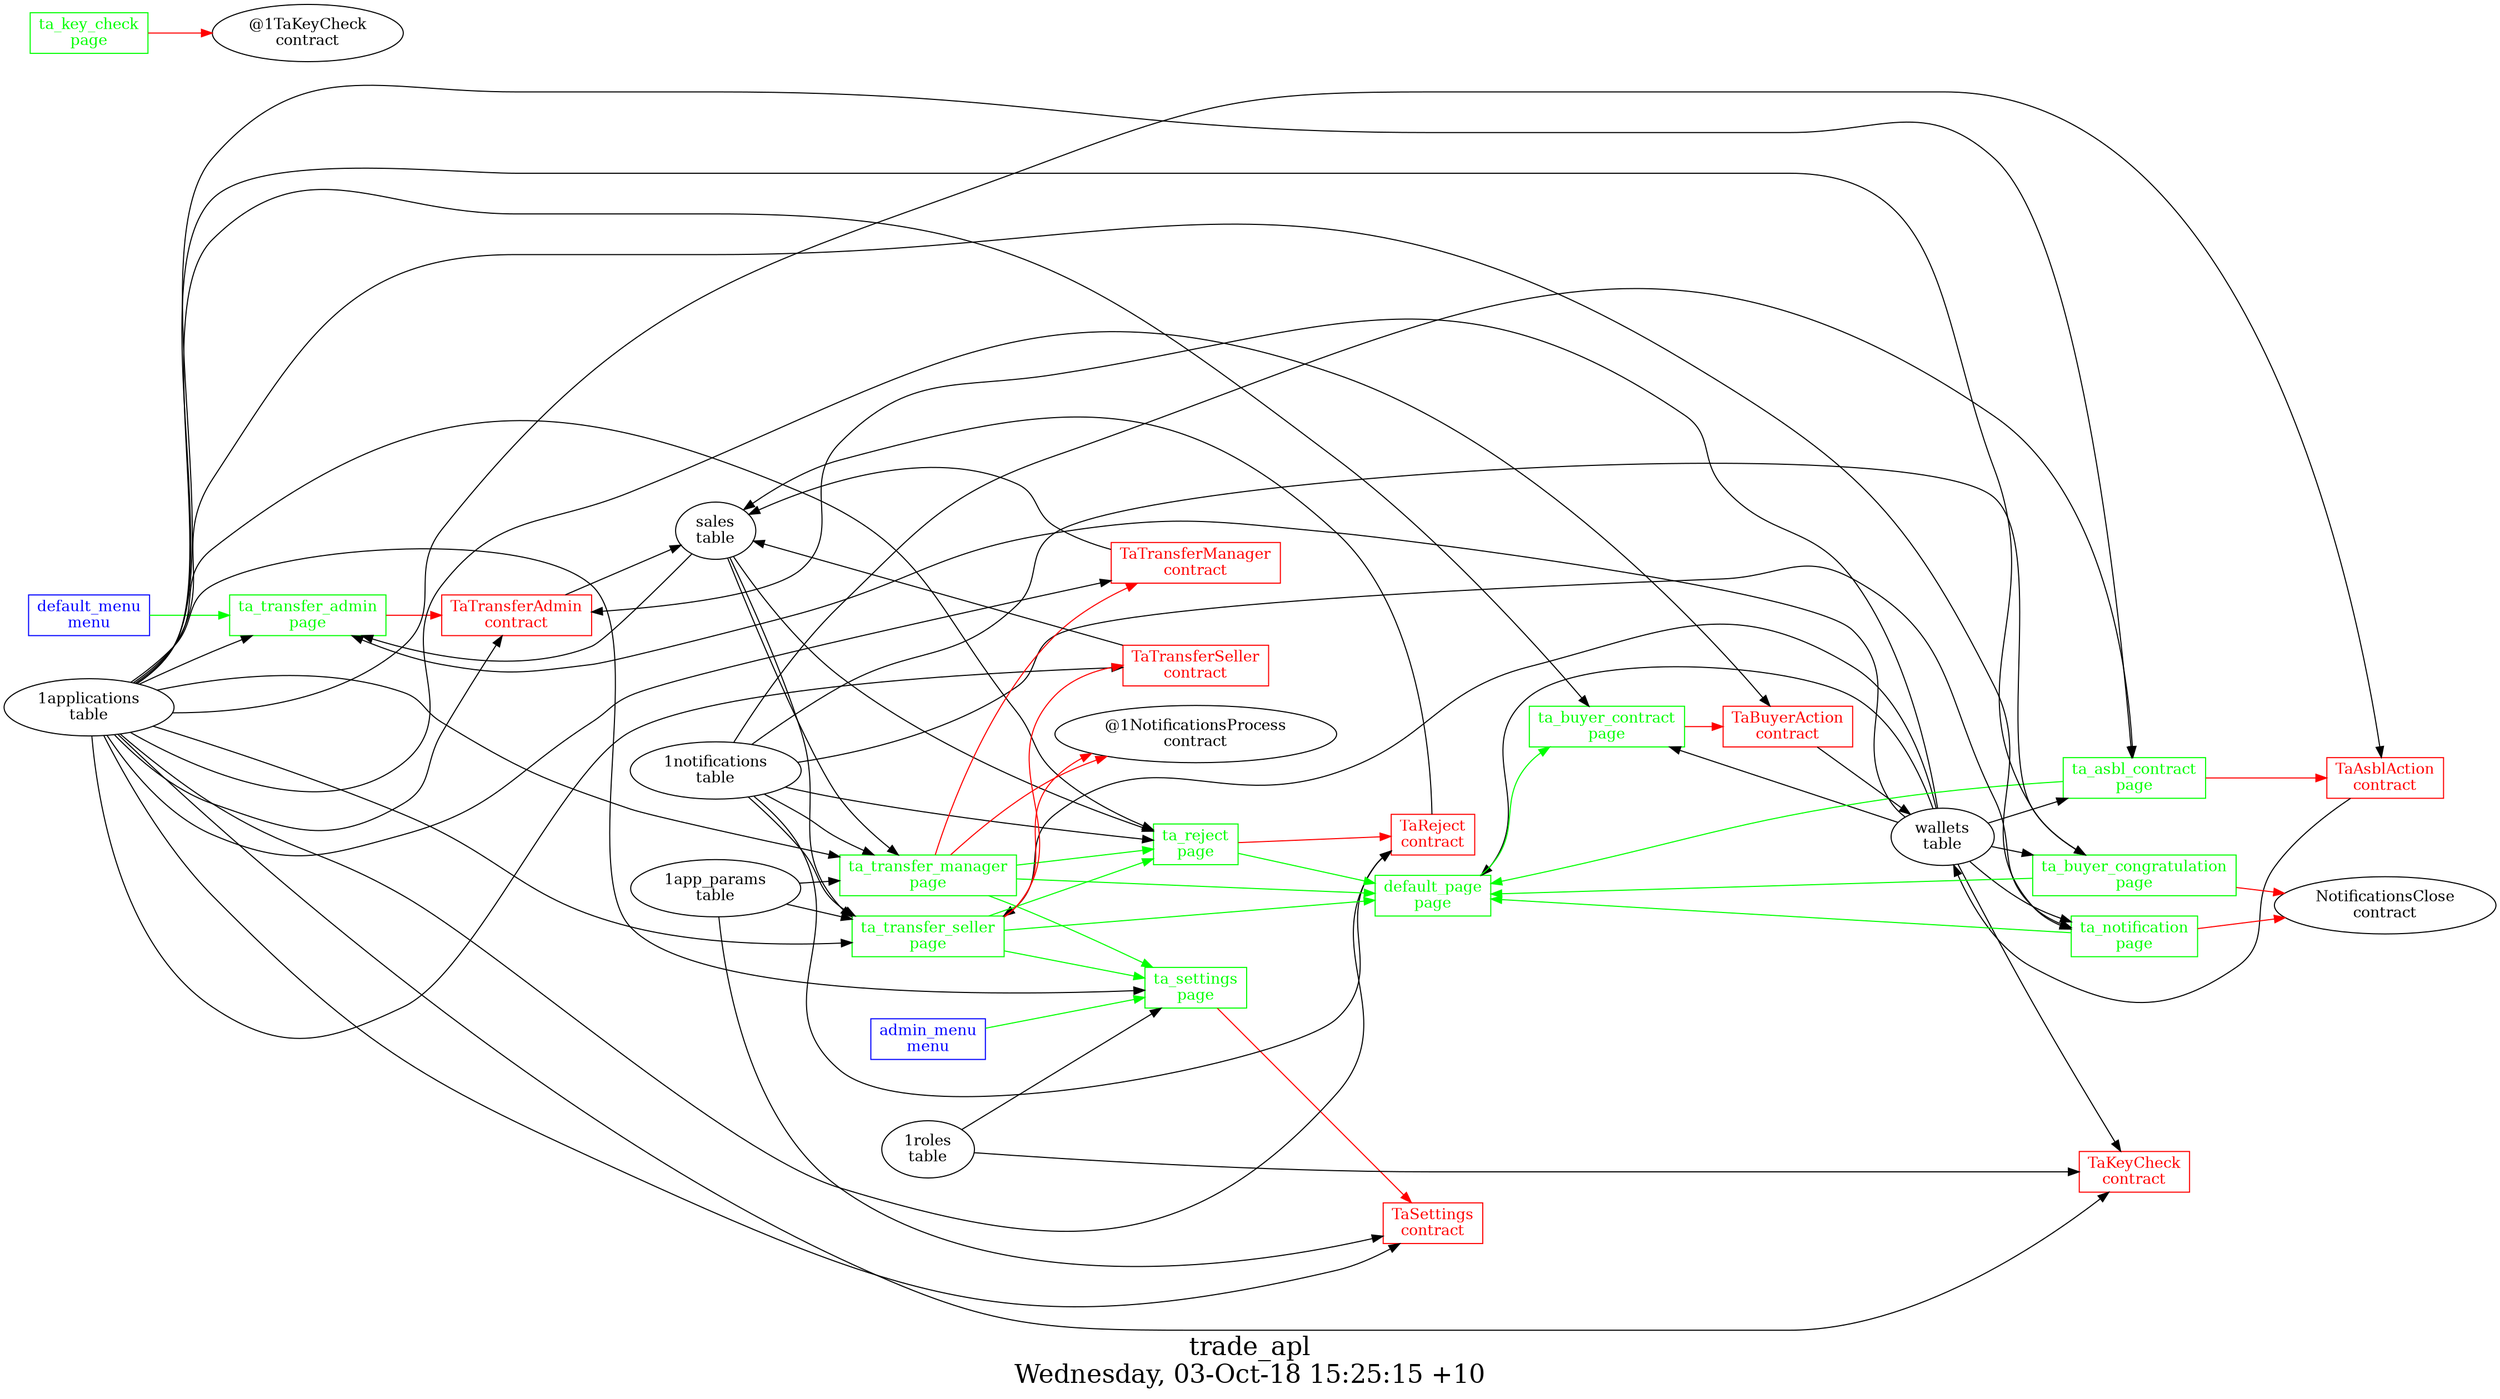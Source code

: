 digraph G {
fontsize="24";
label="trade_apl\nWednesday, 03-Oct-18 15:25:15 +10";
nojustify=true;
ordering=out;
rankdir=LR;
size="30";
"admin_menu\nmenu" -> "ta_settings\npage"  [ color=green ]
"admin_menu\nmenu" [color=blue, fontcolor=blue, group=menus, shape=record];
"default_menu\nmenu" -> "ta_transfer_admin\npage"  [ color=green ]
"default_menu\nmenu" [color=blue, fontcolor=blue, group=menus, shape=record];
"wallets\ntable" -> "default_page\npage"
"default_page\npage" -> "ta_buyer_contract\npage"  [ color=green ]
"default_page\npage" [color=green, fontcolor=green, group=pages, shape=record];
"ta_asbl_contract\npage" -> "TaAsblAction\ncontract"  [ color=red ]
"1applications\ntable" -> "ta_asbl_contract\npage"
"1notifications\ntable" -> "ta_asbl_contract\npage"
"wallets\ntable" -> "ta_asbl_contract\npage"
"ta_asbl_contract\npage" -> "default_page\npage"  [ color=green ]
"ta_asbl_contract\npage" [color=green, fontcolor=green, group=pages, shape=record];
"ta_buyer_congratulation\npage" -> "NotificationsClose\ncontract"  [ color=red ]
"1applications\ntable" -> "ta_buyer_congratulation\npage"
"1notifications\ntable" -> "ta_buyer_congratulation\npage"
"wallets\ntable" -> "ta_buyer_congratulation\npage"
"ta_buyer_congratulation\npage" -> "default_page\npage"  [ color=green ]
"ta_buyer_congratulation\npage" [color=green, fontcolor=green, group=pages, shape=record];
"ta_buyer_contract\npage" -> "TaBuyerAction\ncontract"  [ color=red ]
"1applications\ntable" -> "ta_buyer_contract\npage"
"wallets\ntable" -> "ta_buyer_contract\npage"
"ta_buyer_contract\npage" [color=green, fontcolor=green, group=pages, shape=record];
"ta_key_check\npage" -> "@1TaKeyCheck\ncontract"  [ color=red ]
"ta_key_check\npage" [color=green, fontcolor=green, group=pages, shape=record];
"ta_notification\npage" -> "NotificationsClose\ncontract"  [ color=red ]
"1applications\ntable" -> "ta_notification\npage"
"1notifications\ntable" -> "ta_notification\npage"
"wallets\ntable" -> "ta_notification\npage"
"ta_notification\npage" -> "default_page\npage"  [ color=green ]
"ta_notification\npage" [color=green, fontcolor=green, group=pages, shape=record];
"ta_reject\npage" -> "TaReject\ncontract"  [ color=red ]
"1applications\ntable" -> "ta_reject\npage"
"1notifications\ntable" -> "ta_reject\npage"
"sales\ntable" -> "ta_reject\npage"
"ta_reject\npage" -> "default_page\npage"  [ color=green ]
"ta_reject\npage" [color=green, fontcolor=green, group=pages, shape=record];
"ta_settings\npage" -> "TaSettings\ncontract"  [ color=red ]
"1applications\ntable" -> "ta_settings\npage"
"1roles\ntable" -> "ta_settings\npage"
"ta_settings\npage" [color=green, fontcolor=green, group=pages, shape=record];
"ta_transfer_admin\npage" -> "TaTransferAdmin\ncontract"  [ color=red ]
"1applications\ntable" -> "ta_transfer_admin\npage"
"sales\ntable" -> "ta_transfer_admin\npage"
"wallets\ntable" -> "ta_transfer_admin\npage"
"ta_transfer_admin\npage" [color=green, fontcolor=green, group=pages, shape=record];
"ta_transfer_manager\npage" -> "TaTransferManager\ncontract"  [ color=red ]
"ta_transfer_manager\npage" -> "@1NotificationsProcess\ncontract"  [ color=red ]
"1applications\ntable" -> "ta_transfer_manager\npage"
"1notifications\ntable" -> "ta_transfer_manager\npage"
"sales\ntable" -> "ta_transfer_manager\npage"
"1app_params\ntable" -> "ta_transfer_manager\npage"
"ta_transfer_manager\npage" -> "ta_reject\npage"  [ color=green ]
"ta_transfer_manager\npage" -> "default_page\npage"  [ color=green ]
"ta_transfer_manager\npage" -> "ta_settings\npage"  [ color=green ]
"ta_transfer_manager\npage" [color=green, fontcolor=green, group=pages, shape=record];
"ta_transfer_seller\npage" -> "TaTransferSeller\ncontract"  [ color=red ]
"ta_transfer_seller\npage" -> "@1NotificationsProcess\ncontract"  [ color=red ]
"1applications\ntable" -> "ta_transfer_seller\npage"
"1notifications\ntable" -> "ta_transfer_seller\npage"
"sales\ntable" -> "ta_transfer_seller\npage"
"wallets\ntable" -> "ta_transfer_seller\npage"
"1app_params\ntable" -> "ta_transfer_seller\npage"
"ta_transfer_seller\npage" -> "ta_reject\npage"  [ color=green ]
"ta_transfer_seller\npage" -> "default_page\npage"  [ color=green ]
"ta_transfer_seller\npage" -> "ta_settings\npage"  [ color=green ]
"ta_transfer_seller\npage" [color=green, fontcolor=green, group=pages, shape=record];
"TaAsblAction\ncontract" -> "wallets\ntable"  [ color="" ]
"1applications\ntable" -> "TaAsblAction\ncontract"
"TaAsblAction\ncontract" [color=red, fontcolor=red, group=contracts, shape=record];
"TaBuyerAction\ncontract" -> "wallets\ntable"  [ color="" ]
"1applications\ntable" -> "TaBuyerAction\ncontract"
"TaBuyerAction\ncontract" [color=red, fontcolor=red, group=contracts, shape=record];
"wallets\ntable" -> "TaKeyCheck\ncontract"
"1applications\ntable" -> "TaKeyCheck\ncontract"
"1roles\ntable" -> "TaKeyCheck\ncontract"
"TaKeyCheck\ncontract" [color=red, fontcolor=red, group=contracts, shape=record];
"TaReject\ncontract" -> "sales\ntable"  [ color="" ]
"1applications\ntable" -> "TaReject\ncontract"
"1notifications\ntable" -> "TaReject\ncontract"
"TaReject\ncontract" [color=red, fontcolor=red, group=contracts, shape=record];
"1applications\ntable" -> "TaSettings\ncontract"
"1app_params\ntable" -> "TaSettings\ncontract"
"TaSettings\ncontract" [color=red, fontcolor=red, group=contracts, shape=record];
"TaTransferAdmin\ncontract" -> "sales\ntable"  [ color="" ]
"1applications\ntable" -> "TaTransferAdmin\ncontract"
"wallets\ntable" -> "TaTransferAdmin\ncontract"
"TaTransferAdmin\ncontract" [color=red, fontcolor=red, group=contracts, shape=record];
"TaTransferManager\ncontract" -> "sales\ntable"  [ color="" ]
"1applications\ntable" -> "TaTransferManager\ncontract"
"TaTransferManager\ncontract" [color=red, fontcolor=red, group=contracts, shape=record];
"TaTransferSeller\ncontract" -> "sales\ntable"  [ color="" ]
"1applications\ntable" -> "TaTransferSeller\ncontract"
"TaTransferSeller\ncontract" [color=red, fontcolor=red, group=contracts, shape=record];
"sales\ntable" [color="", fontcolor="", group=tables, shape=""];
"wallets\ntable" [color="", fontcolor="", group=tables, shape=""];
}

